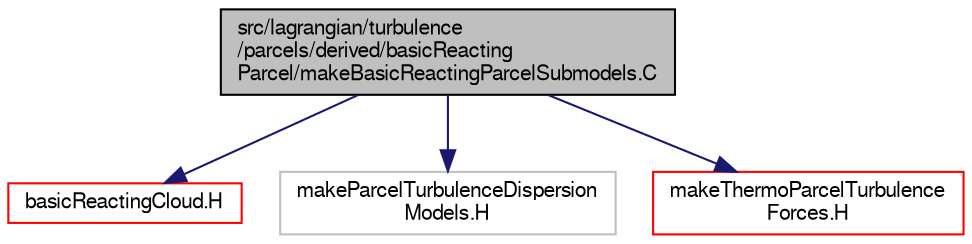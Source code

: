 digraph "src/lagrangian/turbulence/parcels/derived/basicReactingParcel/makeBasicReactingParcelSubmodels.C"
{
  bgcolor="transparent";
  edge [fontname="FreeSans",fontsize="10",labelfontname="FreeSans",labelfontsize="10"];
  node [fontname="FreeSans",fontsize="10",shape=record];
  Node0 [label="src/lagrangian/turbulence\l/parcels/derived/basicReacting\lParcel/makeBasicReactingParcelSubmodels.C",height=0.2,width=0.4,color="black", fillcolor="grey75", style="filled", fontcolor="black"];
  Node0 -> Node1 [color="midnightblue",fontsize="10",style="solid",fontname="FreeSans"];
  Node1 [label="basicReactingCloud.H",height=0.2,width=0.4,color="red",URL="$a05171.html"];
  Node0 -> Node441 [color="midnightblue",fontsize="10",style="solid",fontname="FreeSans"];
  Node441 [label="makeParcelTurbulenceDispersion\lModels.H",height=0.2,width=0.4,color="grey75"];
  Node0 -> Node442 [color="midnightblue",fontsize="10",style="solid",fontname="FreeSans"];
  Node442 [label="makeThermoParcelTurbulence\lForces.H",height=0.2,width=0.4,color="red",URL="$a06821.html"];
}
